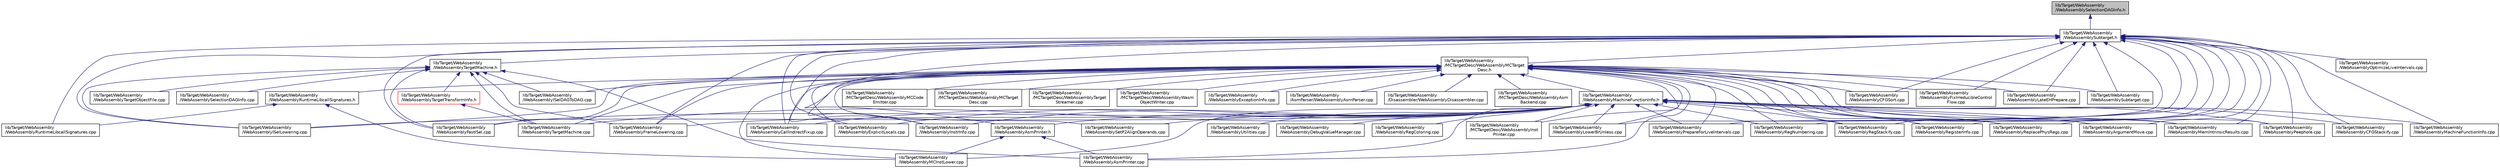 digraph "lib/Target/WebAssembly/WebAssemblySelectionDAGInfo.h"
{
 // LATEX_PDF_SIZE
  bgcolor="transparent";
  edge [fontname="Helvetica",fontsize="10",labelfontname="Helvetica",labelfontsize="10"];
  node [fontname="Helvetica",fontsize="10",shape="box"];
  Node1 [label="lib/Target/WebAssembly\l/WebAssemblySelectionDAGInfo.h",height=0.2,width=0.4,color="black", fillcolor="grey75", style="filled", fontcolor="black",tooltip="This file defines the WebAssembly subclass for SelectionDAGTargetInfo."];
  Node1 -> Node2 [dir="back",color="midnightblue",fontsize="10",style="solid",fontname="Helvetica"];
  Node2 [label="lib/Target/WebAssembly\l/WebAssemblySubtarget.h",height=0.2,width=0.4,color="black",URL="$WebAssemblySubtarget_8h.html",tooltip="This file declares the WebAssembly-specific subclass of TargetSubtarget."];
  Node2 -> Node3 [dir="back",color="midnightblue",fontsize="10",style="solid",fontname="Helvetica"];
  Node3 [label="lib/Target/WebAssembly\l/MCTargetDesc/WebAssemblyMCTarget\lDesc.h",height=0.2,width=0.4,color="black",URL="$WebAssemblyMCTargetDesc_8h.html",tooltip="This file provides WebAssembly-specific target descriptions."];
  Node3 -> Node4 [dir="back",color="midnightblue",fontsize="10",style="solid",fontname="Helvetica"];
  Node4 [label="lib/Target/WebAssembly\l/AsmParser/WebAssemblyAsmParser.cpp",height=0.2,width=0.4,color="black",URL="$WebAssemblyAsmParser_8cpp.html",tooltip="This file is part of the WebAssembly Assembler."];
  Node3 -> Node5 [dir="back",color="midnightblue",fontsize="10",style="solid",fontname="Helvetica"];
  Node5 [label="lib/Target/WebAssembly\l/Disassembler/WebAssemblyDisassembler.cpp",height=0.2,width=0.4,color="black",URL="$WebAssemblyDisassembler_8cpp.html",tooltip="This file is part of the WebAssembly Disassembler."];
  Node3 -> Node6 [dir="back",color="midnightblue",fontsize="10",style="solid",fontname="Helvetica"];
  Node6 [label="lib/Target/WebAssembly\l/MCTargetDesc/WebAssemblyAsm\lBackend.cpp",height=0.2,width=0.4,color="black",URL="$WebAssemblyAsmBackend_8cpp.html",tooltip="This file implements the WebAssemblyAsmBackend class."];
  Node3 -> Node7 [dir="back",color="midnightblue",fontsize="10",style="solid",fontname="Helvetica"];
  Node7 [label="lib/Target/WebAssembly\l/MCTargetDesc/WebAssemblyInst\lPrinter.cpp",height=0.2,width=0.4,color="black",URL="$WebAssemblyInstPrinter_8cpp.html",tooltip="Print MCInst instructions to wasm format."];
  Node3 -> Node8 [dir="back",color="midnightblue",fontsize="10",style="solid",fontname="Helvetica"];
  Node8 [label="lib/Target/WebAssembly\l/MCTargetDesc/WebAssemblyMCCode\lEmitter.cpp",height=0.2,width=0.4,color="black",URL="$WebAssemblyMCCodeEmitter_8cpp.html",tooltip="This file implements the WebAssemblyMCCodeEmitter class."];
  Node3 -> Node9 [dir="back",color="midnightblue",fontsize="10",style="solid",fontname="Helvetica"];
  Node9 [label="lib/Target/WebAssembly\l/MCTargetDesc/WebAssemblyMCTarget\lDesc.cpp",height=0.2,width=0.4,color="black",URL="$WebAssemblyMCTargetDesc_8cpp.html",tooltip="This file provides WebAssembly-specific target descriptions."];
  Node3 -> Node10 [dir="back",color="midnightblue",fontsize="10",style="solid",fontname="Helvetica"];
  Node10 [label="lib/Target/WebAssembly\l/MCTargetDesc/WebAssemblyTarget\lStreamer.cpp",height=0.2,width=0.4,color="black",URL="$WebAssemblyTargetStreamer_8cpp.html",tooltip="This file defines WebAssembly-specific target streamer classes."];
  Node3 -> Node11 [dir="back",color="midnightblue",fontsize="10",style="solid",fontname="Helvetica"];
  Node11 [label="lib/Target/WebAssembly\l/MCTargetDesc/WebAssemblyWasm\lObjectWriter.cpp",height=0.2,width=0.4,color="black",URL="$WebAssemblyWasmObjectWriter_8cpp.html",tooltip="This file handles Wasm-specific object emission, converting LLVM's internal fixups into the appropria..."];
  Node3 -> Node12 [dir="back",color="midnightblue",fontsize="10",style="solid",fontname="Helvetica"];
  Node12 [label="lib/Target/WebAssembly\l/WebAssemblyArgumentMove.cpp",height=0.2,width=0.4,color="black",URL="$WebAssemblyArgumentMove_8cpp.html",tooltip="This file moves ARGUMENT instructions after ScheduleDAG scheduling."];
  Node3 -> Node13 [dir="back",color="midnightblue",fontsize="10",style="solid",fontname="Helvetica"];
  Node13 [label="lib/Target/WebAssembly\l/WebAssemblyAsmPrinter.cpp",height=0.2,width=0.4,color="black",URL="$WebAssemblyAsmPrinter_8cpp.html",tooltip="This file contains a printer that converts from our internal representation of machine-dependent LLVM..."];
  Node3 -> Node14 [dir="back",color="midnightblue",fontsize="10",style="solid",fontname="Helvetica"];
  Node14 [label="lib/Target/WebAssembly\l/WebAssemblyCFGSort.cpp",height=0.2,width=0.4,color="black",URL="$WebAssemblyCFGSort_8cpp.html",tooltip="This file implements a CFG sorting pass."];
  Node3 -> Node15 [dir="back",color="midnightblue",fontsize="10",style="solid",fontname="Helvetica"];
  Node15 [label="lib/Target/WebAssembly\l/WebAssemblyCallIndirectFixup.cpp",height=0.2,width=0.4,color="black",URL="$WebAssemblyCallIndirectFixup_8cpp.html",tooltip="This file converts pseudo call_indirect instructions into real call_indirects."];
  Node3 -> Node16 [dir="back",color="midnightblue",fontsize="10",style="solid",fontname="Helvetica"];
  Node16 [label="lib/Target/WebAssembly\l/WebAssemblyExceptionInfo.cpp",height=0.2,width=0.4,color="black",URL="$WebAssemblyExceptionInfo_8cpp.html",tooltip="This file implements WebAssemblyException information analysis."];
  Node3 -> Node17 [dir="back",color="midnightblue",fontsize="10",style="solid",fontname="Helvetica"];
  Node17 [label="lib/Target/WebAssembly\l/WebAssemblyExplicitLocals.cpp",height=0.2,width=0.4,color="black",URL="$WebAssemblyExplicitLocals_8cpp.html",tooltip="This file converts any remaining registers into WebAssembly locals."];
  Node3 -> Node18 [dir="back",color="midnightblue",fontsize="10",style="solid",fontname="Helvetica"];
  Node18 [label="lib/Target/WebAssembly\l/WebAssemblyFastISel.cpp",height=0.2,width=0.4,color="black",URL="$WebAssemblyFastISel_8cpp.html",tooltip="This file defines the WebAssembly-specific support for the FastISel class."];
  Node3 -> Node19 [dir="back",color="midnightblue",fontsize="10",style="solid",fontname="Helvetica"];
  Node19 [label="lib/Target/WebAssembly\l/WebAssemblyFixIrreducibleControl\lFlow.cpp",height=0.2,width=0.4,color="black",URL="$WebAssemblyFixIrreducibleControlFlow_8cpp.html",tooltip="This file implements a pass that removes irreducible control flow."];
  Node3 -> Node20 [dir="back",color="midnightblue",fontsize="10",style="solid",fontname="Helvetica"];
  Node20 [label="lib/Target/WebAssembly\l/WebAssemblyFrameLowering.cpp",height=0.2,width=0.4,color="black",URL="$WebAssemblyFrameLowering_8cpp.html",tooltip="This file contains the WebAssembly implementation of TargetFrameLowering class."];
  Node3 -> Node21 [dir="back",color="midnightblue",fontsize="10",style="solid",fontname="Helvetica"];
  Node21 [label="lib/Target/WebAssembly\l/WebAssemblyISelDAGToDAG.cpp",height=0.2,width=0.4,color="black",URL="$WebAssemblyISelDAGToDAG_8cpp.html",tooltip="This file defines an instruction selector for the WebAssembly target."];
  Node3 -> Node22 [dir="back",color="midnightblue",fontsize="10",style="solid",fontname="Helvetica"];
  Node22 [label="lib/Target/WebAssembly\l/WebAssemblyISelLowering.cpp",height=0.2,width=0.4,color="black",URL="$WebAssemblyISelLowering_8cpp.html",tooltip="This file implements the WebAssemblyTargetLowering class."];
  Node3 -> Node23 [dir="back",color="midnightblue",fontsize="10",style="solid",fontname="Helvetica"];
  Node23 [label="lib/Target/WebAssembly\l/WebAssemblyInstrInfo.cpp",height=0.2,width=0.4,color="black",URL="$WebAssemblyInstrInfo_8cpp.html",tooltip="This file contains the WebAssembly implementation of the TargetInstrInfo class."];
  Node3 -> Node24 [dir="back",color="midnightblue",fontsize="10",style="solid",fontname="Helvetica"];
  Node24 [label="lib/Target/WebAssembly\l/WebAssemblyLateEHPrepare.cpp",height=0.2,width=0.4,color="black",URL="$WebAssemblyLateEHPrepare_8cpp.html",tooltip="Does various transformations for exception handling."];
  Node3 -> Node25 [dir="back",color="midnightblue",fontsize="10",style="solid",fontname="Helvetica"];
  Node25 [label="lib/Target/WebAssembly\l/WebAssemblyLowerBrUnless.cpp",height=0.2,width=0.4,color="black",URL="$WebAssemblyLowerBrUnless_8cpp.html",tooltip="This file lowers br_unless into br_if with an inverted condition."];
  Node3 -> Node26 [dir="back",color="midnightblue",fontsize="10",style="solid",fontname="Helvetica"];
  Node26 [label="lib/Target/WebAssembly\l/WebAssemblyMCInstLower.cpp",height=0.2,width=0.4,color="black",URL="$WebAssemblyMCInstLower_8cpp.html",tooltip="This file contains code to lower WebAssembly MachineInstrs to their corresponding MCInst records."];
  Node3 -> Node27 [dir="back",color="midnightblue",fontsize="10",style="solid",fontname="Helvetica"];
  Node27 [label="lib/Target/WebAssembly\l/WebAssemblyMachineFunctionInfo.h",height=0.2,width=0.4,color="black",URL="$WebAssemblyMachineFunctionInfo_8h.html",tooltip="This file declares WebAssembly-specific per-machine-function information."];
  Node27 -> Node7 [dir="back",color="midnightblue",fontsize="10",style="solid",fontname="Helvetica"];
  Node27 -> Node12 [dir="back",color="midnightblue",fontsize="10",style="solid",fontname="Helvetica"];
  Node27 -> Node13 [dir="back",color="midnightblue",fontsize="10",style="solid",fontname="Helvetica"];
  Node27 -> Node28 [dir="back",color="midnightblue",fontsize="10",style="solid",fontname="Helvetica"];
  Node28 [label="lib/Target/WebAssembly\l/WebAssemblyAsmPrinter.h",height=0.2,width=0.4,color="black",URL="$WebAssemblyAsmPrinter_8h.html",tooltip=" "];
  Node28 -> Node13 [dir="back",color="midnightblue",fontsize="10",style="solid",fontname="Helvetica"];
  Node28 -> Node26 [dir="back",color="midnightblue",fontsize="10",style="solid",fontname="Helvetica"];
  Node27 -> Node29 [dir="back",color="midnightblue",fontsize="10",style="solid",fontname="Helvetica"];
  Node29 [label="lib/Target/WebAssembly\l/WebAssemblyCFGStackify.cpp",height=0.2,width=0.4,color="black",URL="$WebAssemblyCFGStackify_8cpp.html",tooltip="This file implements a CFG stacking pass."];
  Node27 -> Node15 [dir="back",color="midnightblue",fontsize="10",style="solid",fontname="Helvetica"];
  Node27 -> Node30 [dir="back",color="midnightblue",fontsize="10",style="solid",fontname="Helvetica"];
  Node30 [label="lib/Target/WebAssembly\l/WebAssemblyDebugValueManager.cpp",height=0.2,width=0.4,color="black",URL="$WebAssemblyDebugValueManager_8cpp.html",tooltip="This file implements the manager for MachineInstr DebugValues."];
  Node27 -> Node17 [dir="back",color="midnightblue",fontsize="10",style="solid",fontname="Helvetica"];
  Node27 -> Node18 [dir="back",color="midnightblue",fontsize="10",style="solid",fontname="Helvetica"];
  Node27 -> Node20 [dir="back",color="midnightblue",fontsize="10",style="solid",fontname="Helvetica"];
  Node27 -> Node22 [dir="back",color="midnightblue",fontsize="10",style="solid",fontname="Helvetica"];
  Node27 -> Node23 [dir="back",color="midnightblue",fontsize="10",style="solid",fontname="Helvetica"];
  Node27 -> Node25 [dir="back",color="midnightblue",fontsize="10",style="solid",fontname="Helvetica"];
  Node27 -> Node26 [dir="back",color="midnightblue",fontsize="10",style="solid",fontname="Helvetica"];
  Node27 -> Node31 [dir="back",color="midnightblue",fontsize="10",style="solid",fontname="Helvetica"];
  Node31 [label="lib/Target/WebAssembly\l/WebAssemblyMachineFunctionInfo.cpp",height=0.2,width=0.4,color="black",URL="$WebAssemblyMachineFunctionInfo_8cpp.html",tooltip="This file implements WebAssembly-specific per-machine-function information."];
  Node27 -> Node32 [dir="back",color="midnightblue",fontsize="10",style="solid",fontname="Helvetica"];
  Node32 [label="lib/Target/WebAssembly\l/WebAssemblyMemIntrinsicResults.cpp",height=0.2,width=0.4,color="black",URL="$WebAssemblyMemIntrinsicResults_8cpp.html",tooltip="This file implements an optimization pass using memory intrinsic results."];
  Node27 -> Node33 [dir="back",color="midnightblue",fontsize="10",style="solid",fontname="Helvetica"];
  Node33 [label="lib/Target/WebAssembly\l/WebAssemblyPeephole.cpp",height=0.2,width=0.4,color="black",URL="$WebAssemblyPeephole_8cpp.html",tooltip="Late peephole optimizations for WebAssembly."];
  Node27 -> Node34 [dir="back",color="midnightblue",fontsize="10",style="solid",fontname="Helvetica"];
  Node34 [label="lib/Target/WebAssembly\l/WebAssemblyPrepareForLiveIntervals.cpp",height=0.2,width=0.4,color="black",URL="$WebAssemblyPrepareForLiveIntervals_8cpp.html",tooltip="Fix up code to meet LiveInterval's requirements."];
  Node27 -> Node35 [dir="back",color="midnightblue",fontsize="10",style="solid",fontname="Helvetica"];
  Node35 [label="lib/Target/WebAssembly\l/WebAssemblyRegColoring.cpp",height=0.2,width=0.4,color="black",URL="$WebAssemblyRegColoring_8cpp.html",tooltip="This file implements a virtual register coloring pass."];
  Node27 -> Node36 [dir="back",color="midnightblue",fontsize="10",style="solid",fontname="Helvetica"];
  Node36 [label="lib/Target/WebAssembly\l/WebAssemblyRegNumbering.cpp",height=0.2,width=0.4,color="black",URL="$WebAssemblyRegNumbering_8cpp.html",tooltip="This file implements a pass which assigns WebAssembly register numbers for CodeGen virtual registers."];
  Node27 -> Node37 [dir="back",color="midnightblue",fontsize="10",style="solid",fontname="Helvetica"];
  Node37 [label="lib/Target/WebAssembly\l/WebAssemblyRegStackify.cpp",height=0.2,width=0.4,color="black",URL="$WebAssemblyRegStackify_8cpp.html",tooltip="This file implements a register stacking pass."];
  Node27 -> Node38 [dir="back",color="midnightblue",fontsize="10",style="solid",fontname="Helvetica"];
  Node38 [label="lib/Target/WebAssembly\l/WebAssemblyRegisterInfo.cpp",height=0.2,width=0.4,color="black",URL="$WebAssemblyRegisterInfo_8cpp.html",tooltip="This file contains the WebAssembly implementation of the TargetRegisterInfo class."];
  Node27 -> Node39 [dir="back",color="midnightblue",fontsize="10",style="solid",fontname="Helvetica"];
  Node39 [label="lib/Target/WebAssembly\l/WebAssemblyReplacePhysRegs.cpp",height=0.2,width=0.4,color="black",URL="$WebAssemblyReplacePhysRegs_8cpp.html",tooltip="This file implements a pass that replaces physical registers with virtual registers."];
  Node27 -> Node40 [dir="back",color="midnightblue",fontsize="10",style="solid",fontname="Helvetica"];
  Node40 [label="lib/Target/WebAssembly\l/WebAssemblySetP2AlignOperands.cpp",height=0.2,width=0.4,color="black",URL="$WebAssemblySetP2AlignOperands_8cpp.html",tooltip="This file sets the p2align operands on load and store instructions."];
  Node27 -> Node41 [dir="back",color="midnightblue",fontsize="10",style="solid",fontname="Helvetica"];
  Node41 [label="lib/Target/WebAssembly\l/WebAssemblyTargetMachine.cpp",height=0.2,width=0.4,color="black",URL="$WebAssemblyTargetMachine_8cpp.html",tooltip="This file defines the WebAssembly-specific subclass of TargetMachine."];
  Node27 -> Node42 [dir="back",color="midnightblue",fontsize="10",style="solid",fontname="Helvetica"];
  Node42 [label="lib/Target/WebAssembly\l/WebAssemblyUtilities.cpp",height=0.2,width=0.4,color="black",URL="$WebAssemblyUtilities_8cpp.html",tooltip="This file implements several utility functions for WebAssembly."];
  Node3 -> Node32 [dir="back",color="midnightblue",fontsize="10",style="solid",fontname="Helvetica"];
  Node3 -> Node33 [dir="back",color="midnightblue",fontsize="10",style="solid",fontname="Helvetica"];
  Node3 -> Node34 [dir="back",color="midnightblue",fontsize="10",style="solid",fontname="Helvetica"];
  Node3 -> Node36 [dir="back",color="midnightblue",fontsize="10",style="solid",fontname="Helvetica"];
  Node3 -> Node37 [dir="back",color="midnightblue",fontsize="10",style="solid",fontname="Helvetica"];
  Node3 -> Node38 [dir="back",color="midnightblue",fontsize="10",style="solid",fontname="Helvetica"];
  Node3 -> Node39 [dir="back",color="midnightblue",fontsize="10",style="solid",fontname="Helvetica"];
  Node3 -> Node43 [dir="back",color="midnightblue",fontsize="10",style="solid",fontname="Helvetica"];
  Node43 [label="lib/Target/WebAssembly\l/WebAssemblyRuntimeLibcallSignatures.h",height=0.2,width=0.4,color="black",URL="$WebAssemblyRuntimeLibcallSignatures_8h.html",tooltip="This file provides signature information for runtime libcalls."];
  Node43 -> Node26 [dir="back",color="midnightblue",fontsize="10",style="solid",fontname="Helvetica"];
  Node43 -> Node44 [dir="back",color="midnightblue",fontsize="10",style="solid",fontname="Helvetica"];
  Node44 [label="lib/Target/WebAssembly\l/WebAssemblyRuntimeLibcallSignatures.cpp",height=0.2,width=0.4,color="black",URL="$WebAssemblyRuntimeLibcallSignatures_8cpp.html",tooltip="This file contains signature information for runtime libcalls."];
  Node3 -> Node40 [dir="back",color="midnightblue",fontsize="10",style="solid",fontname="Helvetica"];
  Node3 -> Node45 [dir="back",color="midnightblue",fontsize="10",style="solid",fontname="Helvetica"];
  Node45 [label="lib/Target/WebAssembly\l/WebAssemblySubtarget.cpp",height=0.2,width=0.4,color="black",URL="$WebAssemblySubtarget_8cpp.html",tooltip="This file implements the WebAssembly-specific subclass of TargetSubtarget."];
  Node3 -> Node41 [dir="back",color="midnightblue",fontsize="10",style="solid",fontname="Helvetica"];
  Node2 -> Node12 [dir="back",color="midnightblue",fontsize="10",style="solid",fontname="Helvetica"];
  Node2 -> Node28 [dir="back",color="midnightblue",fontsize="10",style="solid",fontname="Helvetica"];
  Node2 -> Node14 [dir="back",color="midnightblue",fontsize="10",style="solid",fontname="Helvetica"];
  Node2 -> Node29 [dir="back",color="midnightblue",fontsize="10",style="solid",fontname="Helvetica"];
  Node2 -> Node15 [dir="back",color="midnightblue",fontsize="10",style="solid",fontname="Helvetica"];
  Node2 -> Node17 [dir="back",color="midnightblue",fontsize="10",style="solid",fontname="Helvetica"];
  Node2 -> Node18 [dir="back",color="midnightblue",fontsize="10",style="solid",fontname="Helvetica"];
  Node2 -> Node19 [dir="back",color="midnightblue",fontsize="10",style="solid",fontname="Helvetica"];
  Node2 -> Node20 [dir="back",color="midnightblue",fontsize="10",style="solid",fontname="Helvetica"];
  Node2 -> Node22 [dir="back",color="midnightblue",fontsize="10",style="solid",fontname="Helvetica"];
  Node2 -> Node23 [dir="back",color="midnightblue",fontsize="10",style="solid",fontname="Helvetica"];
  Node2 -> Node24 [dir="back",color="midnightblue",fontsize="10",style="solid",fontname="Helvetica"];
  Node2 -> Node25 [dir="back",color="midnightblue",fontsize="10",style="solid",fontname="Helvetica"];
  Node2 -> Node31 [dir="back",color="midnightblue",fontsize="10",style="solid",fontname="Helvetica"];
  Node2 -> Node32 [dir="back",color="midnightblue",fontsize="10",style="solid",fontname="Helvetica"];
  Node2 -> Node46 [dir="back",color="midnightblue",fontsize="10",style="solid",fontname="Helvetica"];
  Node46 [label="lib/Target/WebAssembly\l/WebAssemblyOptimizeLiveIntervals.cpp",height=0.2,width=0.4,color="black",URL="$WebAssemblyOptimizeLiveIntervals_8cpp.html",tooltip="Optimize LiveIntervals for use in a post-RA context."];
  Node2 -> Node33 [dir="back",color="midnightblue",fontsize="10",style="solid",fontname="Helvetica"];
  Node2 -> Node34 [dir="back",color="midnightblue",fontsize="10",style="solid",fontname="Helvetica"];
  Node2 -> Node36 [dir="back",color="midnightblue",fontsize="10",style="solid",fontname="Helvetica"];
  Node2 -> Node37 [dir="back",color="midnightblue",fontsize="10",style="solid",fontname="Helvetica"];
  Node2 -> Node38 [dir="back",color="midnightblue",fontsize="10",style="solid",fontname="Helvetica"];
  Node2 -> Node39 [dir="back",color="midnightblue",fontsize="10",style="solid",fontname="Helvetica"];
  Node2 -> Node44 [dir="back",color="midnightblue",fontsize="10",style="solid",fontname="Helvetica"];
  Node2 -> Node45 [dir="back",color="midnightblue",fontsize="10",style="solid",fontname="Helvetica"];
  Node2 -> Node47 [dir="back",color="midnightblue",fontsize="10",style="solid",fontname="Helvetica"];
  Node47 [label="lib/Target/WebAssembly\l/WebAssemblyTargetMachine.h",height=0.2,width=0.4,color="black",URL="$WebAssemblyTargetMachine_8h.html",tooltip="This file declares the WebAssembly-specific subclass of TargetMachine."];
  Node47 -> Node13 [dir="back",color="midnightblue",fontsize="10",style="solid",fontname="Helvetica"];
  Node47 -> Node18 [dir="back",color="midnightblue",fontsize="10",style="solid",fontname="Helvetica"];
  Node47 -> Node20 [dir="back",color="midnightblue",fontsize="10",style="solid",fontname="Helvetica"];
  Node47 -> Node21 [dir="back",color="midnightblue",fontsize="10",style="solid",fontname="Helvetica"];
  Node47 -> Node22 [dir="back",color="midnightblue",fontsize="10",style="solid",fontname="Helvetica"];
  Node47 -> Node48 [dir="back",color="midnightblue",fontsize="10",style="solid",fontname="Helvetica"];
  Node48 [label="lib/Target/WebAssembly\l/WebAssemblySelectionDAGInfo.cpp",height=0.2,width=0.4,color="black",URL="$WebAssemblySelectionDAGInfo_8cpp.html",tooltip="This file implements the WebAssemblySelectionDAGInfo class."];
  Node47 -> Node41 [dir="back",color="midnightblue",fontsize="10",style="solid",fontname="Helvetica"];
  Node47 -> Node49 [dir="back",color="midnightblue",fontsize="10",style="solid",fontname="Helvetica"];
  Node49 [label="lib/Target/WebAssembly\l/WebAssemblyTargetObjectFile.cpp",height=0.2,width=0.4,color="black",URL="$WebAssemblyTargetObjectFile_8cpp.html",tooltip="This file defines the functions of the WebAssembly-specific subclass of TargetLoweringObjectFile."];
  Node47 -> Node50 [dir="back",color="midnightblue",fontsize="10",style="solid",fontname="Helvetica"];
  Node50 [label="lib/Target/WebAssembly\l/WebAssemblyTargetTransformInfo.h",height=0.2,width=0.4,color="red",URL="$WebAssemblyTargetTransformInfo_8h.html",tooltip="This file a TargetTransformInfo::Concept conforming object specific to the WebAssembly target machine..."];
  Node50 -> Node41 [dir="back",color="midnightblue",fontsize="10",style="solid",fontname="Helvetica"];
}
